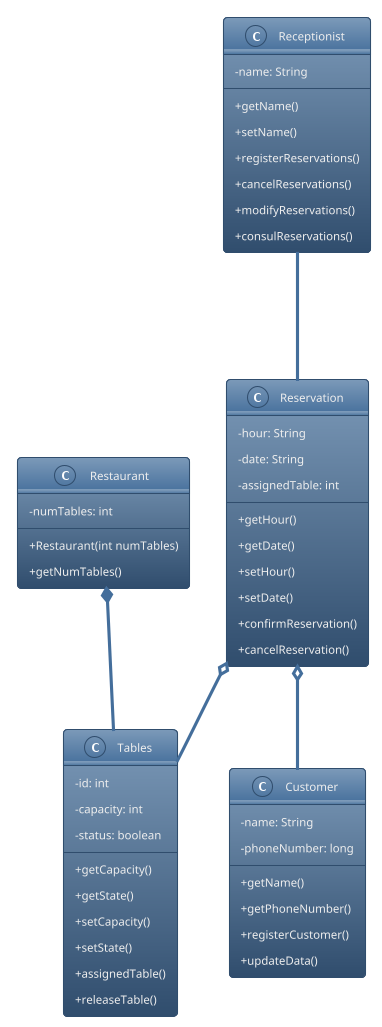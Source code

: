 @startuml
'https://plantuml.com/sequence-diagram
skinparam classAttributeIconSize 0
!theme spacelab
class Restaurant{
    -numTables: int

    +Restaurant(int numTables)
    +getNumTables()

}

class Reservation{
    -hour: String
    -date: String
    -assignedTable: int

    +getHour()
    +getDate()
    +setHour()
    +setDate()
    +confirmReservation()
    +cancelReservation()
}

class Tables{
    -id: int
    -capacity: int
    -status: boolean

    +getCapacity()
    +getState()
    +setCapacity()
    +setState()
    +assignedTable()
    +releaseTable()
}

class Customer{
    -name: String
    -phoneNumber: long

    +getName()
    +getPhoneNumber()
    +registerCustomer()
    +updateData()
}

class Receptionist{
    -name: String

    +getName()
    +setName()
    +registerReservations()
    +cancelReservations()
    +modifyReservations()
    +consulReservations()
}

Restaurant *-- Tables
Reservation o-- Tables
Reservation o-- Customer
Receptionist --- Reservation

@enduml